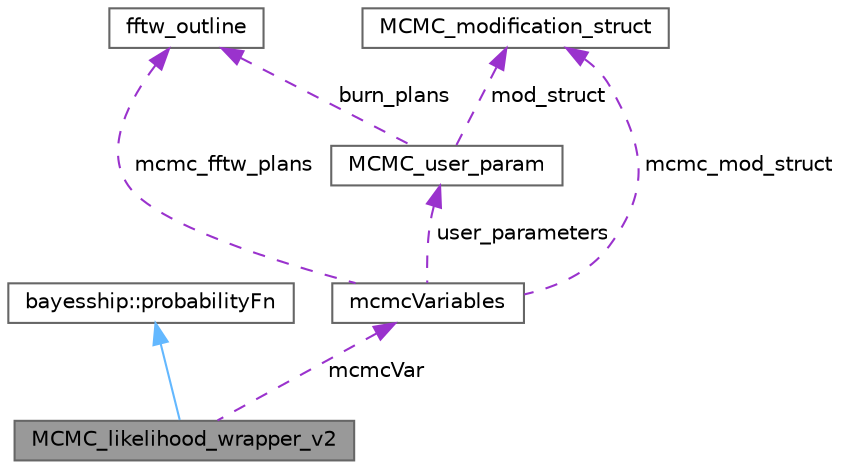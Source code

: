digraph "MCMC_likelihood_wrapper_v2"
{
 // LATEX_PDF_SIZE
  bgcolor="transparent";
  edge [fontname=Helvetica,fontsize=10,labelfontname=Helvetica,labelfontsize=10];
  node [fontname=Helvetica,fontsize=10,shape=box,height=0.2,width=0.4];
  Node1 [label="MCMC_likelihood_wrapper_v2",height=0.2,width=0.4,color="gray40", fillcolor="grey60", style="filled", fontcolor="black",tooltip=" "];
  Node2 -> Node1 [dir="back",color="steelblue1",style="solid"];
  Node2 [label="bayesship::probabilityFn",height=0.2,width=0.4,color="gray40", fillcolor="white", style="filled",tooltip=" "];
  Node3 -> Node1 [dir="back",color="darkorchid3",style="dashed",label=" mcmcVar" ];
  Node3 [label="mcmcVariables",height=0.2,width=0.4,color="gray40", fillcolor="white", style="filled",URL="$structmcmcVariables.html",tooltip=" "];
  Node4 -> Node3 [dir="back",color="darkorchid3",style="dashed",label=" mcmc_fftw_plans" ];
  Node4 [label="fftw_outline",height=0.2,width=0.4,color="gray40", fillcolor="white", style="filled",URL="$structfftw__outline.html",tooltip=" "];
  Node5 -> Node3 [dir="back",color="darkorchid3",style="dashed",label=" mcmc_mod_struct" ];
  Node5 [label="MCMC_modification_struct",height=0.2,width=0.4,color="gray40", fillcolor="white", style="filled",URL="$structMCMC__modification__struct.html",tooltip=" "];
  Node6 -> Node3 [dir="back",color="darkorchid3",style="dashed",label=" user_parameters" ];
  Node6 [label="MCMC_user_param",height=0.2,width=0.4,color="gray40", fillcolor="white", style="filled",URL="$structMCMC__user__param.html",tooltip=" "];
  Node4 -> Node6 [dir="back",color="darkorchid3",style="dashed",label=" burn_plans" ];
  Node5 -> Node6 [dir="back",color="darkorchid3",style="dashed",label=" mod_struct" ];
}
